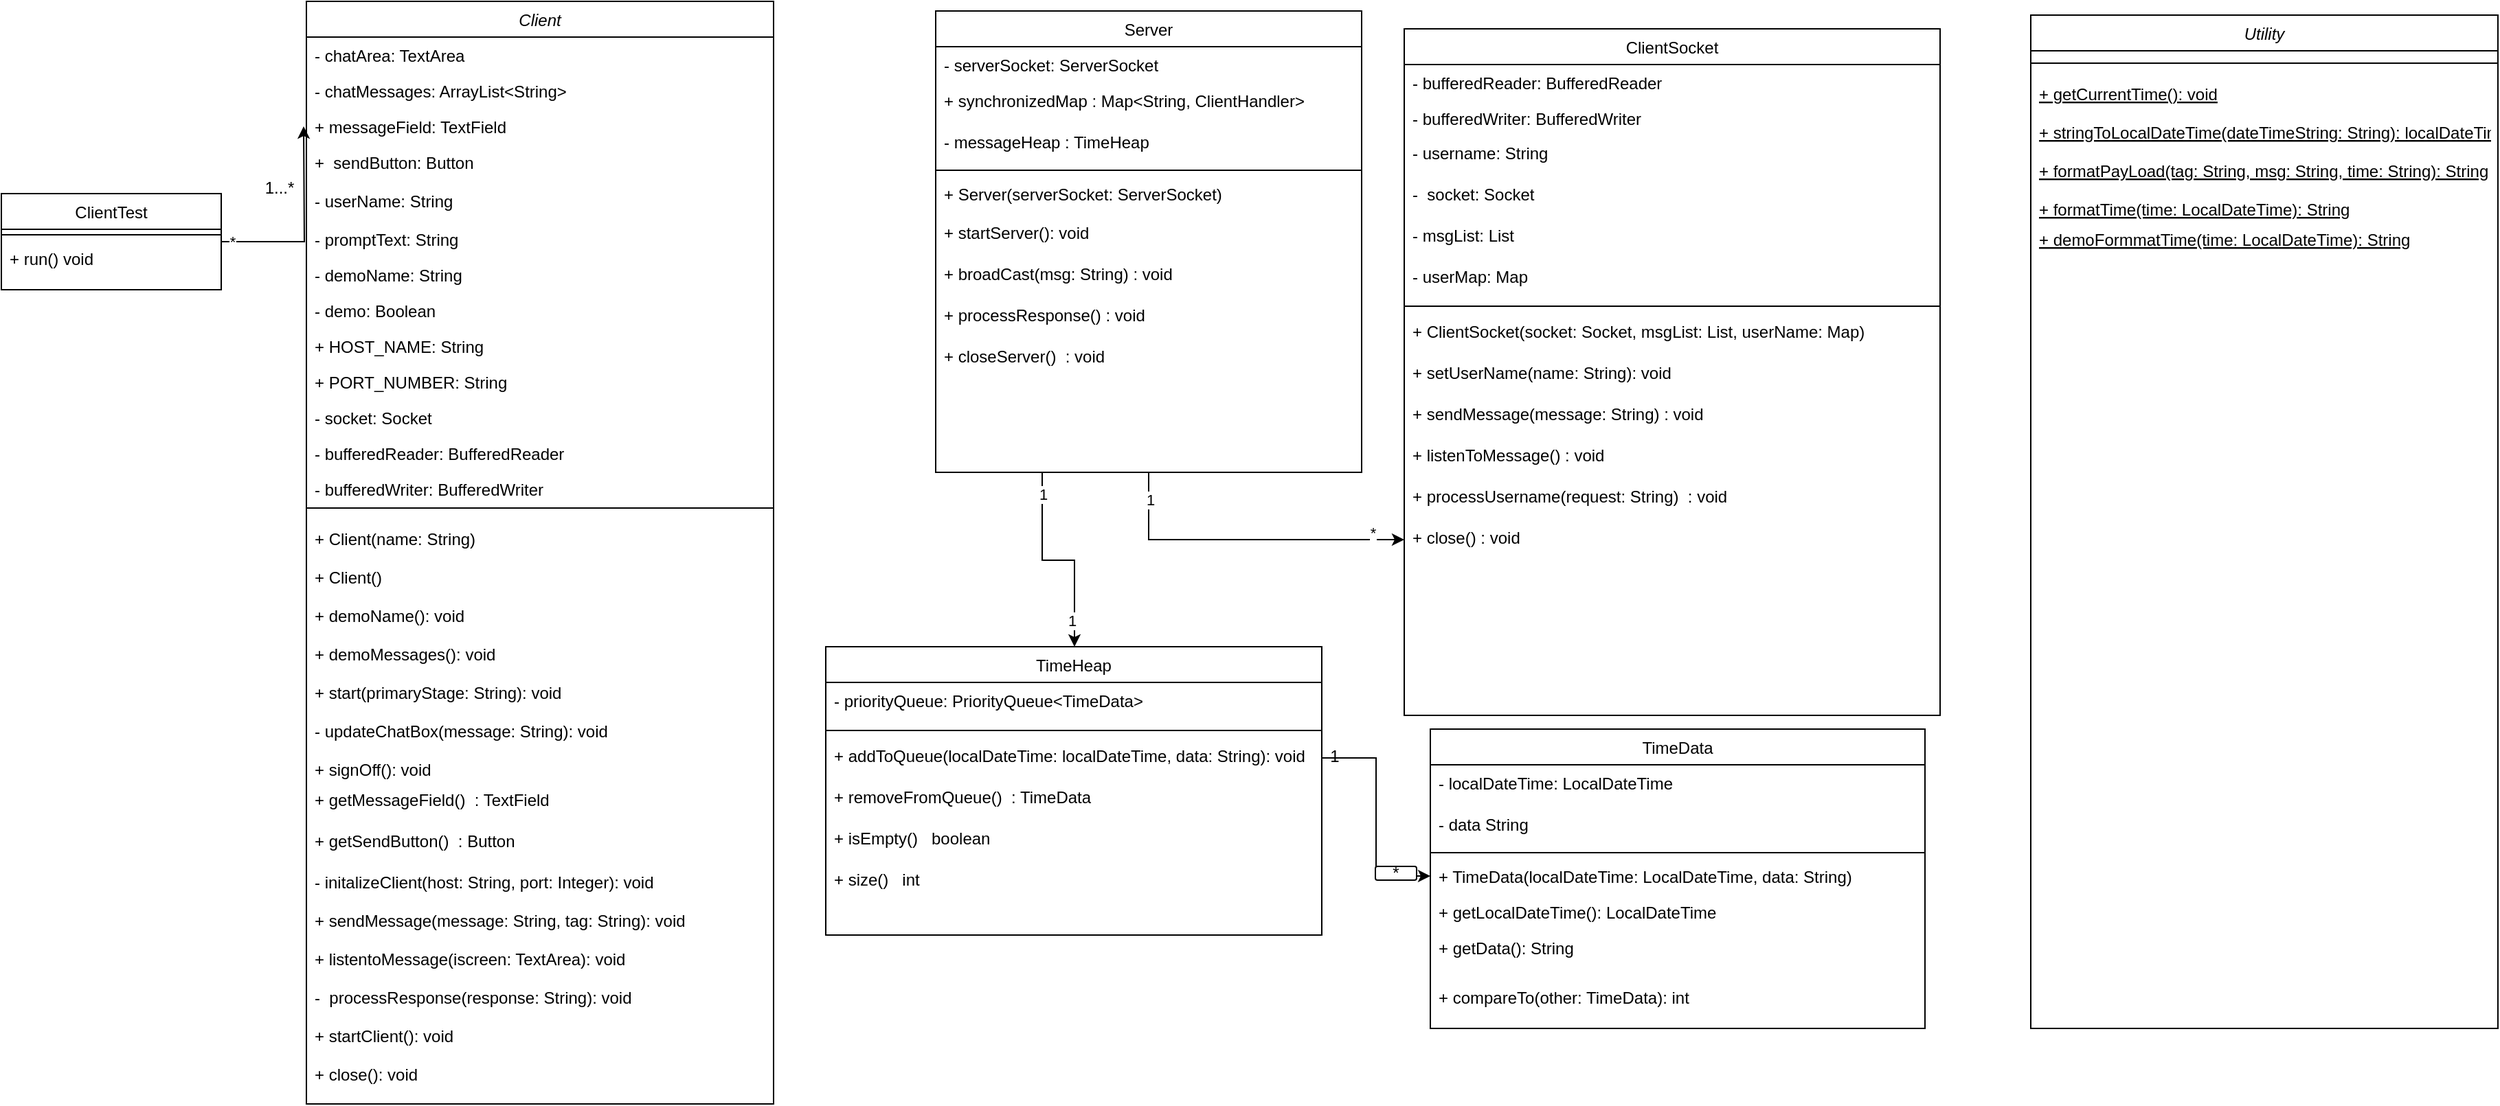 <mxfile version="21.1.8" type="github">
  <diagram id="C5RBs43oDa-KdzZeNtuy" name="Page-1">
    <mxGraphModel dx="2133" dy="838" grid="0" gridSize="10" guides="1" tooltips="1" connect="1" arrows="1" fold="1" page="0" pageScale="1" pageWidth="827" pageHeight="1169" background="none" math="0" shadow="0">
      <root>
        <mxCell id="WIyWlLk6GJQsqaUBKTNV-0" />
        <mxCell id="WIyWlLk6GJQsqaUBKTNV-1" parent="WIyWlLk6GJQsqaUBKTNV-0" />
        <mxCell id="zkfFHV4jXpPFQw0GAbJ--0" value="Client" style="swimlane;fontStyle=2;align=center;verticalAlign=top;childLayout=stackLayout;horizontal=1;startSize=26;horizontalStack=0;resizeParent=1;resizeLast=0;collapsible=1;marginBottom=0;rounded=0;shadow=0;strokeWidth=1;" parent="WIyWlLk6GJQsqaUBKTNV-1" vertex="1">
          <mxGeometry x="-88" y="40" width="340" height="803" as="geometry">
            <mxRectangle x="230" y="140" width="160" height="26" as="alternateBounds" />
          </mxGeometry>
        </mxCell>
        <mxCell id="zkfFHV4jXpPFQw0GAbJ--1" value="- chatArea: TextArea" style="text;align=left;verticalAlign=top;spacingLeft=4;spacingRight=4;overflow=hidden;rotatable=0;points=[[0,0.5],[1,0.5]];portConstraint=eastwest;" parent="zkfFHV4jXpPFQw0GAbJ--0" vertex="1">
          <mxGeometry y="26" width="340" height="26" as="geometry" />
        </mxCell>
        <mxCell id="zkfFHV4jXpPFQw0GAbJ--2" value="- chatMessages: ArrayList&lt;String&gt;" style="text;align=left;verticalAlign=top;spacingLeft=4;spacingRight=4;overflow=hidden;rotatable=0;points=[[0,0.5],[1,0.5]];portConstraint=eastwest;rounded=0;shadow=0;html=0;" parent="zkfFHV4jXpPFQw0GAbJ--0" vertex="1">
          <mxGeometry y="52" width="340" height="26" as="geometry" />
        </mxCell>
        <mxCell id="eDszfDAxmyaRL6Qd2Sii-7" value="+ messageField: TextField&#xa;" style="text;align=left;verticalAlign=top;spacingLeft=4;spacingRight=4;overflow=hidden;rotatable=0;points=[[0,0.5],[1,0.5]];portConstraint=eastwest;rounded=0;shadow=0;html=0;" parent="zkfFHV4jXpPFQw0GAbJ--0" vertex="1">
          <mxGeometry y="78" width="340" height="26" as="geometry" />
        </mxCell>
        <mxCell id="eDszfDAxmyaRL6Qd2Sii-8" value="+  sendButton: Button&#xa;" style="text;align=left;verticalAlign=top;spacingLeft=4;spacingRight=4;overflow=hidden;rotatable=0;points=[[0,0.5],[1,0.5]];portConstraint=eastwest;" parent="zkfFHV4jXpPFQw0GAbJ--0" vertex="1">
          <mxGeometry y="104" width="340" height="28" as="geometry" />
        </mxCell>
        <mxCell id="eDszfDAxmyaRL6Qd2Sii-10" value="- userName: String&#xa;" style="text;align=left;verticalAlign=top;spacingLeft=4;spacingRight=4;overflow=hidden;rotatable=0;points=[[0,0.5],[1,0.5]];portConstraint=eastwest;" parent="zkfFHV4jXpPFQw0GAbJ--0" vertex="1">
          <mxGeometry y="132" width="340" height="28" as="geometry" />
        </mxCell>
        <mxCell id="eDszfDAxmyaRL6Qd2Sii-9" value="- promptText: String&#xa;" style="text;align=left;verticalAlign=top;spacingLeft=4;spacingRight=4;overflow=hidden;rotatable=0;points=[[0,0.5],[1,0.5]];portConstraint=eastwest;" parent="zkfFHV4jXpPFQw0GAbJ--0" vertex="1">
          <mxGeometry y="160" width="340" height="26" as="geometry" />
        </mxCell>
        <mxCell id="eDszfDAxmyaRL6Qd2Sii-55" value="- demoName: String&#xa;" style="text;align=left;verticalAlign=top;spacingLeft=4;spacingRight=4;overflow=hidden;rotatable=0;points=[[0,0.5],[1,0.5]];portConstraint=eastwest;" parent="zkfFHV4jXpPFQw0GAbJ--0" vertex="1">
          <mxGeometry y="186" width="340" height="26" as="geometry" />
        </mxCell>
        <mxCell id="C37O3pV5Aemp_avMobtK-28" value="- demo: Boolean&#xa;" style="text;align=left;verticalAlign=top;spacingLeft=4;spacingRight=4;overflow=hidden;rotatable=0;points=[[0,0.5],[1,0.5]];portConstraint=eastwest;" vertex="1" parent="zkfFHV4jXpPFQw0GAbJ--0">
          <mxGeometry y="212" width="340" height="26" as="geometry" />
        </mxCell>
        <mxCell id="C37O3pV5Aemp_avMobtK-29" value="+ HOST_NAME: String&#xa;" style="text;align=left;verticalAlign=top;spacingLeft=4;spacingRight=4;overflow=hidden;rotatable=0;points=[[0,0.5],[1,0.5]];portConstraint=eastwest;" vertex="1" parent="zkfFHV4jXpPFQw0GAbJ--0">
          <mxGeometry y="238" width="340" height="26" as="geometry" />
        </mxCell>
        <mxCell id="eDszfDAxmyaRL6Qd2Sii-56" value="+ PORT_NUMBER: String&#xa;" style="text;align=left;verticalAlign=top;spacingLeft=4;spacingRight=4;overflow=hidden;rotatable=0;points=[[0,0.5],[1,0.5]];portConstraint=eastwest;" parent="zkfFHV4jXpPFQw0GAbJ--0" vertex="1">
          <mxGeometry y="264" width="340" height="26" as="geometry" />
        </mxCell>
        <mxCell id="eDszfDAxmyaRL6Qd2Sii-57" value="- socket: Socket&#xa;" style="text;align=left;verticalAlign=top;spacingLeft=4;spacingRight=4;overflow=hidden;rotatable=0;points=[[0,0.5],[1,0.5]];portConstraint=eastwest;" parent="zkfFHV4jXpPFQw0GAbJ--0" vertex="1">
          <mxGeometry y="290" width="340" height="26" as="geometry" />
        </mxCell>
        <mxCell id="eDszfDAxmyaRL6Qd2Sii-58" value="- bufferedReader: BufferedReader&#xa;" style="text;align=left;verticalAlign=top;spacingLeft=4;spacingRight=4;overflow=hidden;rotatable=0;points=[[0,0.5],[1,0.5]];portConstraint=eastwest;" parent="zkfFHV4jXpPFQw0GAbJ--0" vertex="1">
          <mxGeometry y="316" width="340" height="26" as="geometry" />
        </mxCell>
        <mxCell id="eDszfDAxmyaRL6Qd2Sii-59" value="- bufferedWriter: BufferedWriter&#xa;" style="text;align=left;verticalAlign=top;spacingLeft=4;spacingRight=4;overflow=hidden;rotatable=0;points=[[0,0.5],[1,0.5]];portConstraint=eastwest;" parent="zkfFHV4jXpPFQw0GAbJ--0" vertex="1">
          <mxGeometry y="342" width="340" height="18" as="geometry" />
        </mxCell>
        <mxCell id="zkfFHV4jXpPFQw0GAbJ--4" value="" style="line;html=1;strokeWidth=1;align=left;verticalAlign=middle;spacingTop=-1;spacingLeft=3;spacingRight=3;rotatable=0;labelPosition=right;points=[];portConstraint=eastwest;" parent="zkfFHV4jXpPFQw0GAbJ--0" vertex="1">
          <mxGeometry y="360" width="340" height="18" as="geometry" />
        </mxCell>
        <mxCell id="C37O3pV5Aemp_avMobtK-34" value="+ Client(name: String)" style="text;align=left;verticalAlign=top;spacingLeft=4;spacingRight=4;overflow=hidden;rotatable=0;points=[[0,0.5],[1,0.5]];portConstraint=eastwest;" vertex="1" parent="zkfFHV4jXpPFQw0GAbJ--0">
          <mxGeometry y="378" width="340" height="28" as="geometry" />
        </mxCell>
        <mxCell id="C37O3pV5Aemp_avMobtK-33" value="+ Client()" style="text;align=left;verticalAlign=top;spacingLeft=4;spacingRight=4;overflow=hidden;rotatable=0;points=[[0,0.5],[1,0.5]];portConstraint=eastwest;" vertex="1" parent="zkfFHV4jXpPFQw0GAbJ--0">
          <mxGeometry y="406" width="340" height="28" as="geometry" />
        </mxCell>
        <mxCell id="C37O3pV5Aemp_avMobtK-30" value="+ demoName(): void" style="text;align=left;verticalAlign=top;spacingLeft=4;spacingRight=4;overflow=hidden;rotatable=0;points=[[0,0.5],[1,0.5]];portConstraint=eastwest;" vertex="1" parent="zkfFHV4jXpPFQw0GAbJ--0">
          <mxGeometry y="434" width="340" height="28" as="geometry" />
        </mxCell>
        <mxCell id="C37O3pV5Aemp_avMobtK-32" value="+ demoMessages(): void" style="text;align=left;verticalAlign=top;spacingLeft=4;spacingRight=4;overflow=hidden;rotatable=0;points=[[0,0.5],[1,0.5]];portConstraint=eastwest;" vertex="1" parent="zkfFHV4jXpPFQw0GAbJ--0">
          <mxGeometry y="462" width="340" height="28" as="geometry" />
        </mxCell>
        <mxCell id="eDszfDAxmyaRL6Qd2Sii-11" value="+ start(primaryStage: String): void&#xa;" style="text;align=left;verticalAlign=top;spacingLeft=4;spacingRight=4;overflow=hidden;rotatable=0;points=[[0,0.5],[1,0.5]];portConstraint=eastwest;" parent="zkfFHV4jXpPFQw0GAbJ--0" vertex="1">
          <mxGeometry y="490" width="340" height="28" as="geometry" />
        </mxCell>
        <mxCell id="eDszfDAxmyaRL6Qd2Sii-12" value="- updateChatBox(message: String): void&#xa;" style="text;align=left;verticalAlign=top;spacingLeft=4;spacingRight=4;overflow=hidden;rotatable=0;points=[[0,0.5],[1,0.5]];portConstraint=eastwest;" parent="zkfFHV4jXpPFQw0GAbJ--0" vertex="1">
          <mxGeometry y="518" width="340" height="28" as="geometry" />
        </mxCell>
        <mxCell id="eDszfDAxmyaRL6Qd2Sii-14" value="+ signOff(): void&#xa;" style="text;align=left;verticalAlign=top;spacingLeft=4;spacingRight=4;overflow=hidden;rotatable=0;points=[[0,0.5],[1,0.5]];portConstraint=eastwest;" parent="zkfFHV4jXpPFQw0GAbJ--0" vertex="1">
          <mxGeometry y="546" width="340" height="22" as="geometry" />
        </mxCell>
        <mxCell id="C37O3pV5Aemp_avMobtK-35" value="+ getMessageField()  : TextField" style="text;align=left;verticalAlign=top;spacingLeft=4;spacingRight=4;overflow=hidden;rotatable=0;points=[[0,0.5],[1,0.5]];portConstraint=eastwest;" vertex="1" parent="zkfFHV4jXpPFQw0GAbJ--0">
          <mxGeometry y="568" width="340" height="30" as="geometry" />
        </mxCell>
        <mxCell id="eDszfDAxmyaRL6Qd2Sii-124" value="+ getSendButton()  : Button" style="text;align=left;verticalAlign=top;spacingLeft=4;spacingRight=4;overflow=hidden;rotatable=0;points=[[0,0.5],[1,0.5]];portConstraint=eastwest;" parent="zkfFHV4jXpPFQw0GAbJ--0" vertex="1">
          <mxGeometry y="598" width="340" height="30" as="geometry" />
        </mxCell>
        <mxCell id="eDszfDAxmyaRL6Qd2Sii-13" value="- initalizeClient(host: String, port: Integer): void&#xa;" style="text;align=left;verticalAlign=top;spacingLeft=4;spacingRight=4;overflow=hidden;rotatable=0;points=[[0,0.5],[1,0.5]];portConstraint=eastwest;" parent="zkfFHV4jXpPFQw0GAbJ--0" vertex="1">
          <mxGeometry y="628" width="340" height="28" as="geometry" />
        </mxCell>
        <mxCell id="eDszfDAxmyaRL6Qd2Sii-17" value="+ sendMessage(message: String, tag: String): void&#xa;" style="text;align=left;verticalAlign=top;spacingLeft=4;spacingRight=4;overflow=hidden;rotatable=0;points=[[0,0.5],[1,0.5]];portConstraint=eastwest;" parent="zkfFHV4jXpPFQw0GAbJ--0" vertex="1">
          <mxGeometry y="656" width="340" height="28" as="geometry" />
        </mxCell>
        <mxCell id="eDszfDAxmyaRL6Qd2Sii-18" value="+ listentoMessage(iscreen: TextArea): void&#xa;" style="text;align=left;verticalAlign=top;spacingLeft=4;spacingRight=4;overflow=hidden;rotatable=0;points=[[0,0.5],[1,0.5]];portConstraint=eastwest;" parent="zkfFHV4jXpPFQw0GAbJ--0" vertex="1">
          <mxGeometry y="684" width="340" height="28" as="geometry" />
        </mxCell>
        <mxCell id="eDszfDAxmyaRL6Qd2Sii-19" value="-  processResponse(response: String): void&#xa;" style="text;align=left;verticalAlign=top;spacingLeft=4;spacingRight=4;overflow=hidden;rotatable=0;points=[[0,0.5],[1,0.5]];portConstraint=eastwest;" parent="zkfFHV4jXpPFQw0GAbJ--0" vertex="1">
          <mxGeometry y="712" width="340" height="28" as="geometry" />
        </mxCell>
        <mxCell id="eDszfDAxmyaRL6Qd2Sii-20" value="+ startClient(): void&#xa;" style="text;align=left;verticalAlign=top;spacingLeft=4;spacingRight=4;overflow=hidden;rotatable=0;points=[[0,0.5],[1,0.5]];portConstraint=eastwest;" parent="zkfFHV4jXpPFQw0GAbJ--0" vertex="1">
          <mxGeometry y="740" width="340" height="28" as="geometry" />
        </mxCell>
        <mxCell id="eDszfDAxmyaRL6Qd2Sii-21" value="+ close(): void&#xa;" style="text;align=left;verticalAlign=top;spacingLeft=4;spacingRight=4;overflow=hidden;rotatable=0;points=[[0,0.5],[1,0.5]];portConstraint=eastwest;" parent="zkfFHV4jXpPFQw0GAbJ--0" vertex="1">
          <mxGeometry y="768" width="340" height="28" as="geometry" />
        </mxCell>
        <mxCell id="eDszfDAxmyaRL6Qd2Sii-70" style="edgeStyle=orthogonalEdgeStyle;rounded=0;orthogonalLoop=1;jettySize=auto;html=1;entryX=0;entryY=0.5;entryDx=0;entryDy=0;" parent="WIyWlLk6GJQsqaUBKTNV-1" source="zkfFHV4jXpPFQw0GAbJ--13" target="eDszfDAxmyaRL6Qd2Sii-54" edge="1">
          <mxGeometry relative="1" as="geometry" />
        </mxCell>
        <mxCell id="eDszfDAxmyaRL6Qd2Sii-71" value="1" style="edgeLabel;html=1;align=center;verticalAlign=middle;resizable=0;points=[];" parent="eDszfDAxmyaRL6Qd2Sii-70" vertex="1" connectable="0">
          <mxGeometry x="-0.83" y="1" relative="1" as="geometry">
            <mxPoint as="offset" />
          </mxGeometry>
        </mxCell>
        <mxCell id="eDszfDAxmyaRL6Qd2Sii-72" value="*" style="edgeLabel;html=1;align=center;verticalAlign=middle;resizable=0;points=[];" parent="eDszfDAxmyaRL6Qd2Sii-70" vertex="1" connectable="0">
          <mxGeometry x="0.803" y="4" relative="1" as="geometry">
            <mxPoint y="-1" as="offset" />
          </mxGeometry>
        </mxCell>
        <mxCell id="eDszfDAxmyaRL6Qd2Sii-95" style="edgeStyle=orthogonalEdgeStyle;rounded=0;orthogonalLoop=1;jettySize=auto;html=1;exitX=0.25;exitY=1;exitDx=0;exitDy=0;" parent="WIyWlLk6GJQsqaUBKTNV-1" source="zkfFHV4jXpPFQw0GAbJ--13" target="eDszfDAxmyaRL6Qd2Sii-73" edge="1">
          <mxGeometry relative="1" as="geometry">
            <Array as="points">
              <mxPoint x="448" y="447" />
              <mxPoint x="471" y="447" />
            </Array>
          </mxGeometry>
        </mxCell>
        <mxCell id="eDszfDAxmyaRL6Qd2Sii-96" value="1" style="edgeLabel;html=1;align=center;verticalAlign=middle;resizable=0;points=[];" parent="eDszfDAxmyaRL6Qd2Sii-95" vertex="1" connectable="0">
          <mxGeometry x="-0.787" y="3" relative="1" as="geometry">
            <mxPoint x="-3" as="offset" />
          </mxGeometry>
        </mxCell>
        <mxCell id="eDszfDAxmyaRL6Qd2Sii-97" value="1" style="edgeLabel;html=1;align=center;verticalAlign=middle;resizable=0;points=[];" parent="eDszfDAxmyaRL6Qd2Sii-95" vertex="1" connectable="0">
          <mxGeometry x="0.734" y="-2" relative="1" as="geometry">
            <mxPoint y="1" as="offset" />
          </mxGeometry>
        </mxCell>
        <mxCell id="zkfFHV4jXpPFQw0GAbJ--13" value="Server" style="swimlane;fontStyle=0;align=center;verticalAlign=top;childLayout=stackLayout;horizontal=1;startSize=26;horizontalStack=0;resizeParent=1;resizeLast=0;collapsible=1;marginBottom=0;rounded=0;shadow=0;strokeWidth=1;" parent="WIyWlLk6GJQsqaUBKTNV-1" vertex="1">
          <mxGeometry x="370" y="47" width="310" height="336" as="geometry">
            <mxRectangle x="340" y="380" width="170" height="26" as="alternateBounds" />
          </mxGeometry>
        </mxCell>
        <mxCell id="eDszfDAxmyaRL6Qd2Sii-28" value="- serverSocket: ServerSocket" style="text;align=left;verticalAlign=top;spacingLeft=4;spacingRight=4;overflow=hidden;rotatable=0;points=[[0,0.5],[1,0.5]];portConstraint=eastwest;" parent="zkfFHV4jXpPFQw0GAbJ--13" vertex="1">
          <mxGeometry y="26" width="310" height="26" as="geometry" />
        </mxCell>
        <mxCell id="zkfFHV4jXpPFQw0GAbJ--14" value="+ synchronizedMap : Map&lt;String, ClientHandler&gt;" style="text;align=left;verticalAlign=top;spacingLeft=4;spacingRight=4;overflow=hidden;rotatable=0;points=[[0,0.5],[1,0.5]];portConstraint=eastwest;" parent="zkfFHV4jXpPFQw0GAbJ--13" vertex="1">
          <mxGeometry y="52" width="310" height="30" as="geometry" />
        </mxCell>
        <mxCell id="C37O3pV5Aemp_avMobtK-36" value="- messageHeap : TimeHeap" style="text;align=left;verticalAlign=top;spacingLeft=4;spacingRight=4;overflow=hidden;rotatable=0;points=[[0,0.5],[1,0.5]];portConstraint=eastwest;" vertex="1" parent="zkfFHV4jXpPFQw0GAbJ--13">
          <mxGeometry y="82" width="310" height="30" as="geometry" />
        </mxCell>
        <mxCell id="zkfFHV4jXpPFQw0GAbJ--15" value="" style="line;html=1;strokeWidth=1;align=left;verticalAlign=middle;spacingTop=-1;spacingLeft=3;spacingRight=3;rotatable=0;labelPosition=right;points=[];portConstraint=eastwest;" parent="zkfFHV4jXpPFQw0GAbJ--13" vertex="1">
          <mxGeometry y="112" width="310" height="8" as="geometry" />
        </mxCell>
        <mxCell id="eDszfDAxmyaRL6Qd2Sii-65" value="+ Server(serverSocket: ServerSocket)&#xa;" style="text;align=left;verticalAlign=top;spacingLeft=4;spacingRight=4;overflow=hidden;rotatable=0;points=[[0,0.5],[1,0.5]];portConstraint=eastwest;" parent="zkfFHV4jXpPFQw0GAbJ--13" vertex="1">
          <mxGeometry y="120" width="310" height="28" as="geometry" />
        </mxCell>
        <mxCell id="eDszfDAxmyaRL6Qd2Sii-30" value="+ startServer(): void" style="text;align=left;verticalAlign=top;spacingLeft=4;spacingRight=4;overflow=hidden;rotatable=0;points=[[0,0.5],[1,0.5]];portConstraint=eastwest;" parent="zkfFHV4jXpPFQw0GAbJ--13" vertex="1">
          <mxGeometry y="148" width="310" height="30" as="geometry" />
        </mxCell>
        <mxCell id="eDszfDAxmyaRL6Qd2Sii-31" value="+ broadCast(msg: String) : void" style="text;align=left;verticalAlign=top;spacingLeft=4;spacingRight=4;overflow=hidden;rotatable=0;points=[[0,0.5],[1,0.5]];portConstraint=eastwest;" parent="zkfFHV4jXpPFQw0GAbJ--13" vertex="1">
          <mxGeometry y="178" width="310" height="30" as="geometry" />
        </mxCell>
        <mxCell id="eDszfDAxmyaRL6Qd2Sii-32" value="+ processResponse() : void" style="text;align=left;verticalAlign=top;spacingLeft=4;spacingRight=4;overflow=hidden;rotatable=0;points=[[0,0.5],[1,0.5]];portConstraint=eastwest;" parent="zkfFHV4jXpPFQw0GAbJ--13" vertex="1">
          <mxGeometry y="208" width="310" height="30" as="geometry" />
        </mxCell>
        <mxCell id="eDszfDAxmyaRL6Qd2Sii-42" value="+ closeServer()  : void" style="text;align=left;verticalAlign=top;spacingLeft=4;spacingRight=4;overflow=hidden;rotatable=0;points=[[0,0.5],[1,0.5]];portConstraint=eastwest;" parent="zkfFHV4jXpPFQw0GAbJ--13" vertex="1">
          <mxGeometry y="238" width="310" height="30" as="geometry" />
        </mxCell>
        <mxCell id="eDszfDAxmyaRL6Qd2Sii-3" value="" style="edgeStyle=orthogonalEdgeStyle;rounded=0;orthogonalLoop=1;jettySize=auto;html=1;" parent="WIyWlLk6GJQsqaUBKTNV-1" source="eDszfDAxmyaRL6Qd2Sii-0" edge="1">
          <mxGeometry relative="1" as="geometry">
            <mxPoint x="-90" y="131" as="targetPoint" />
          </mxGeometry>
        </mxCell>
        <mxCell id="eDszfDAxmyaRL6Qd2Sii-27" value="*" style="edgeLabel;html=1;align=center;verticalAlign=middle;resizable=0;points=[];" parent="eDszfDAxmyaRL6Qd2Sii-3" vertex="1" connectable="0">
          <mxGeometry x="-0.812" y="3" relative="1" as="geometry">
            <mxPoint x="-6" y="3" as="offset" />
          </mxGeometry>
        </mxCell>
        <mxCell id="eDszfDAxmyaRL6Qd2Sii-0" value="ClientTest" style="swimlane;fontStyle=0;align=center;verticalAlign=top;childLayout=stackLayout;horizontal=1;startSize=26;horizontalStack=0;resizeParent=1;resizeLast=0;collapsible=1;marginBottom=0;rounded=0;shadow=0;strokeWidth=1;" parent="WIyWlLk6GJQsqaUBKTNV-1" vertex="1">
          <mxGeometry x="-310" y="180" width="160" height="70" as="geometry">
            <mxRectangle x="340" y="380" width="170" height="26" as="alternateBounds" />
          </mxGeometry>
        </mxCell>
        <mxCell id="eDszfDAxmyaRL6Qd2Sii-2" value="" style="line;html=1;strokeWidth=1;align=left;verticalAlign=middle;spacingTop=-1;spacingLeft=3;spacingRight=3;rotatable=0;labelPosition=right;points=[];portConstraint=eastwest;" parent="eDszfDAxmyaRL6Qd2Sii-0" vertex="1">
          <mxGeometry y="26" width="160" height="8" as="geometry" />
        </mxCell>
        <mxCell id="eDszfDAxmyaRL6Qd2Sii-1" value="+ run() void" style="text;align=left;verticalAlign=top;spacingLeft=4;spacingRight=4;overflow=hidden;rotatable=0;points=[[0,0.5],[1,0.5]];portConstraint=eastwest;" parent="eDszfDAxmyaRL6Qd2Sii-0" vertex="1">
          <mxGeometry y="34" width="160" height="26" as="geometry" />
        </mxCell>
        <mxCell id="eDszfDAxmyaRL6Qd2Sii-24" value="1...*" style="text;html=1;align=center;verticalAlign=middle;resizable=0;points=[];autosize=1;strokeColor=none;fillColor=none;" parent="WIyWlLk6GJQsqaUBKTNV-1" vertex="1">
          <mxGeometry x="-128" y="161" width="40" height="30" as="geometry" />
        </mxCell>
        <mxCell id="eDszfDAxmyaRL6Qd2Sii-44" value="ClientSocket" style="swimlane;fontStyle=0;align=center;verticalAlign=top;childLayout=stackLayout;horizontal=1;startSize=26;horizontalStack=0;resizeParent=1;resizeLast=0;collapsible=1;marginBottom=0;rounded=0;shadow=0;strokeWidth=1;" parent="WIyWlLk6GJQsqaUBKTNV-1" vertex="1">
          <mxGeometry x="711" y="60" width="390" height="500" as="geometry">
            <mxRectangle x="340" y="380" width="170" height="26" as="alternateBounds" />
          </mxGeometry>
        </mxCell>
        <mxCell id="eDszfDAxmyaRL6Qd2Sii-45" value="- bufferedReader: BufferedReader" style="text;align=left;verticalAlign=top;spacingLeft=4;spacingRight=4;overflow=hidden;rotatable=0;points=[[0,0.5],[1,0.5]];portConstraint=eastwest;" parent="eDszfDAxmyaRL6Qd2Sii-44" vertex="1">
          <mxGeometry y="26" width="390" height="26" as="geometry" />
        </mxCell>
        <mxCell id="eDszfDAxmyaRL6Qd2Sii-46" value="- bufferedWriter: BufferedWriter" style="text;align=left;verticalAlign=top;spacingLeft=4;spacingRight=4;overflow=hidden;rotatable=0;points=[[0,0.5],[1,0.5]];portConstraint=eastwest;" parent="eDszfDAxmyaRL6Qd2Sii-44" vertex="1">
          <mxGeometry y="52" width="390" height="25" as="geometry" />
        </mxCell>
        <mxCell id="eDszfDAxmyaRL6Qd2Sii-47" value="- username: String&#xa;" style="text;align=left;verticalAlign=top;spacingLeft=4;spacingRight=4;overflow=hidden;rotatable=0;points=[[0,0.5],[1,0.5]];portConstraint=eastwest;" parent="eDszfDAxmyaRL6Qd2Sii-44" vertex="1">
          <mxGeometry y="77" width="390" height="30" as="geometry" />
        </mxCell>
        <mxCell id="eDszfDAxmyaRL6Qd2Sii-60" value="-  socket: Socket" style="text;align=left;verticalAlign=top;spacingLeft=4;spacingRight=4;overflow=hidden;rotatable=0;points=[[0,0.5],[1,0.5]];portConstraint=eastwest;" parent="eDszfDAxmyaRL6Qd2Sii-44" vertex="1">
          <mxGeometry y="107" width="390" height="30" as="geometry" />
        </mxCell>
        <mxCell id="eDszfDAxmyaRL6Qd2Sii-61" value="- msgList: List&#xa;" style="text;align=left;verticalAlign=top;spacingLeft=4;spacingRight=4;overflow=hidden;rotatable=0;points=[[0,0.5],[1,0.5]];portConstraint=eastwest;" parent="eDszfDAxmyaRL6Qd2Sii-44" vertex="1">
          <mxGeometry y="137" width="390" height="30" as="geometry" />
        </mxCell>
        <mxCell id="eDszfDAxmyaRL6Qd2Sii-63" value="- userMap: Map&#xa;" style="text;align=left;verticalAlign=top;spacingLeft=4;spacingRight=4;overflow=hidden;rotatable=0;points=[[0,0.5],[1,0.5]];portConstraint=eastwest;" parent="eDszfDAxmyaRL6Qd2Sii-44" vertex="1">
          <mxGeometry y="167" width="390" height="30" as="geometry" />
        </mxCell>
        <mxCell id="eDszfDAxmyaRL6Qd2Sii-48" value="" style="line;html=1;strokeWidth=1;align=left;verticalAlign=middle;spacingTop=-1;spacingLeft=3;spacingRight=3;rotatable=0;labelPosition=right;points=[];portConstraint=eastwest;" parent="eDszfDAxmyaRL6Qd2Sii-44" vertex="1">
          <mxGeometry y="197" width="390" height="10" as="geometry" />
        </mxCell>
        <mxCell id="eDszfDAxmyaRL6Qd2Sii-66" value="+ ClientSocket(socket: Socket, msgList: List, userName: Map)" style="text;align=left;verticalAlign=top;spacingLeft=4;spacingRight=4;overflow=hidden;rotatable=0;points=[[0,0.5],[1,0.5]];portConstraint=eastwest;" parent="eDszfDAxmyaRL6Qd2Sii-44" vertex="1">
          <mxGeometry y="207" width="390" height="30" as="geometry" />
        </mxCell>
        <mxCell id="eDszfDAxmyaRL6Qd2Sii-49" value="+ setUserName(name: String): void" style="text;align=left;verticalAlign=top;spacingLeft=4;spacingRight=4;overflow=hidden;rotatable=0;points=[[0,0.5],[1,0.5]];portConstraint=eastwest;" parent="eDszfDAxmyaRL6Qd2Sii-44" vertex="1">
          <mxGeometry y="237" width="390" height="30" as="geometry" />
        </mxCell>
        <mxCell id="eDszfDAxmyaRL6Qd2Sii-50" value="+ sendMessage(message: String) : void" style="text;align=left;verticalAlign=top;spacingLeft=4;spacingRight=4;overflow=hidden;rotatable=0;points=[[0,0.5],[1,0.5]];portConstraint=eastwest;" parent="eDszfDAxmyaRL6Qd2Sii-44" vertex="1">
          <mxGeometry y="267" width="390" height="30" as="geometry" />
        </mxCell>
        <mxCell id="eDszfDAxmyaRL6Qd2Sii-51" value="+ listenToMessage() : void" style="text;align=left;verticalAlign=top;spacingLeft=4;spacingRight=4;overflow=hidden;rotatable=0;points=[[0,0.5],[1,0.5]];portConstraint=eastwest;" parent="eDszfDAxmyaRL6Qd2Sii-44" vertex="1">
          <mxGeometry y="297" width="390" height="30" as="geometry" />
        </mxCell>
        <mxCell id="eDszfDAxmyaRL6Qd2Sii-52" value="+ processUsername(request: String)  : void" style="text;align=left;verticalAlign=top;spacingLeft=4;spacingRight=4;overflow=hidden;rotatable=0;points=[[0,0.5],[1,0.5]];portConstraint=eastwest;" parent="eDszfDAxmyaRL6Qd2Sii-44" vertex="1">
          <mxGeometry y="327" width="390" height="30" as="geometry" />
        </mxCell>
        <mxCell id="eDszfDAxmyaRL6Qd2Sii-54" value="+ close() : void" style="text;align=left;verticalAlign=top;spacingLeft=4;spacingRight=4;overflow=hidden;rotatable=0;points=[[0,0.5],[1,0.5]];portConstraint=eastwest;" parent="eDszfDAxmyaRL6Qd2Sii-44" vertex="1">
          <mxGeometry y="357" width="390" height="30" as="geometry" />
        </mxCell>
        <mxCell id="eDszfDAxmyaRL6Qd2Sii-73" value="TimeHeap" style="swimlane;fontStyle=0;align=center;verticalAlign=top;childLayout=stackLayout;horizontal=1;startSize=26;horizontalStack=0;resizeParent=1;resizeLast=0;collapsible=1;marginBottom=0;rounded=0;shadow=0;strokeWidth=1;" parent="WIyWlLk6GJQsqaUBKTNV-1" vertex="1">
          <mxGeometry x="290" y="510" width="361" height="210" as="geometry">
            <mxRectangle x="340" y="380" width="170" height="26" as="alternateBounds" />
          </mxGeometry>
        </mxCell>
        <mxCell id="eDszfDAxmyaRL6Qd2Sii-79" value="- priorityQueue: PriorityQueue&lt;TimeData&gt;" style="text;align=left;verticalAlign=top;spacingLeft=4;spacingRight=4;overflow=hidden;rotatable=0;points=[[0,0.5],[1,0.5]];portConstraint=eastwest;" parent="eDszfDAxmyaRL6Qd2Sii-73" vertex="1">
          <mxGeometry y="26" width="361" height="30" as="geometry" />
        </mxCell>
        <mxCell id="eDszfDAxmyaRL6Qd2Sii-81" value="" style="line;html=1;strokeWidth=1;align=left;verticalAlign=middle;spacingTop=-1;spacingLeft=3;spacingRight=3;rotatable=0;labelPosition=right;points=[];portConstraint=eastwest;" parent="eDszfDAxmyaRL6Qd2Sii-73" vertex="1">
          <mxGeometry y="56" width="361" height="10" as="geometry" />
        </mxCell>
        <mxCell id="eDszfDAxmyaRL6Qd2Sii-90" value="+ addToQueue(localDateTime: localDateTime, data: String): void" style="text;align=left;verticalAlign=top;spacingLeft=4;spacingRight=4;overflow=hidden;rotatable=0;points=[[0,0.5],[1,0.5]];portConstraint=eastwest;" parent="eDszfDAxmyaRL6Qd2Sii-73" vertex="1">
          <mxGeometry y="66" width="361" height="30" as="geometry" />
        </mxCell>
        <mxCell id="eDszfDAxmyaRL6Qd2Sii-87" value="+ removeFromQueue()  : TimeData" style="text;align=left;verticalAlign=top;spacingLeft=4;spacingRight=4;overflow=hidden;rotatable=0;points=[[0,0.5],[1,0.5]];portConstraint=eastwest;" parent="eDszfDAxmyaRL6Qd2Sii-73" vertex="1">
          <mxGeometry y="96" width="361" height="30" as="geometry" />
        </mxCell>
        <mxCell id="eDszfDAxmyaRL6Qd2Sii-93" value="+ isEmpty()   boolean" style="text;align=left;verticalAlign=top;spacingLeft=4;spacingRight=4;overflow=hidden;rotatable=0;points=[[0,0.5],[1,0.5]];portConstraint=eastwest;" parent="eDszfDAxmyaRL6Qd2Sii-73" vertex="1">
          <mxGeometry y="126" width="361" height="30" as="geometry" />
        </mxCell>
        <mxCell id="eDszfDAxmyaRL6Qd2Sii-94" value="+ size()   int" style="text;align=left;verticalAlign=top;spacingLeft=4;spacingRight=4;overflow=hidden;rotatable=0;points=[[0,0.5],[1,0.5]];portConstraint=eastwest;" parent="eDszfDAxmyaRL6Qd2Sii-73" vertex="1">
          <mxGeometry y="156" width="361" height="30" as="geometry" />
        </mxCell>
        <mxCell id="eDszfDAxmyaRL6Qd2Sii-105" value="TimeData" style="swimlane;fontStyle=0;align=center;verticalAlign=top;childLayout=stackLayout;horizontal=1;startSize=26;horizontalStack=0;resizeParent=1;resizeLast=0;collapsible=1;marginBottom=0;rounded=0;shadow=0;strokeWidth=1;" parent="WIyWlLk6GJQsqaUBKTNV-1" vertex="1">
          <mxGeometry x="730" y="570" width="360" height="218" as="geometry">
            <mxRectangle x="340" y="380" width="170" height="26" as="alternateBounds" />
          </mxGeometry>
        </mxCell>
        <mxCell id="eDszfDAxmyaRL6Qd2Sii-109" value="- localDateTime: LocalDateTime&#xa;" style="text;align=left;verticalAlign=top;spacingLeft=4;spacingRight=4;overflow=hidden;rotatable=0;points=[[0,0.5],[1,0.5]];portConstraint=eastwest;" parent="eDszfDAxmyaRL6Qd2Sii-105" vertex="1">
          <mxGeometry y="26" width="360" height="30" as="geometry" />
        </mxCell>
        <mxCell id="eDszfDAxmyaRL6Qd2Sii-110" value="- data String&#xa;" style="text;align=left;verticalAlign=top;spacingLeft=4;spacingRight=4;overflow=hidden;rotatable=0;points=[[0,0.5],[1,0.5]];portConstraint=eastwest;" parent="eDszfDAxmyaRL6Qd2Sii-105" vertex="1">
          <mxGeometry y="56" width="360" height="30" as="geometry" />
        </mxCell>
        <mxCell id="eDszfDAxmyaRL6Qd2Sii-106" value="" style="line;html=1;strokeWidth=1;align=left;verticalAlign=middle;spacingTop=-1;spacingLeft=3;spacingRight=3;rotatable=0;labelPosition=right;points=[];portConstraint=eastwest;" parent="eDszfDAxmyaRL6Qd2Sii-105" vertex="1">
          <mxGeometry y="86" width="360" height="8" as="geometry" />
        </mxCell>
        <mxCell id="eDszfDAxmyaRL6Qd2Sii-107" value="+ TimeData(localDateTime: LocalDateTime, data: String)" style="text;align=left;verticalAlign=top;spacingLeft=4;spacingRight=4;overflow=hidden;rotatable=0;points=[[0,0.5],[1,0.5]];portConstraint=eastwest;" parent="eDszfDAxmyaRL6Qd2Sii-105" vertex="1">
          <mxGeometry y="94" width="360" height="26" as="geometry" />
        </mxCell>
        <mxCell id="eDszfDAxmyaRL6Qd2Sii-116" value="+ getLocalDateTime(): LocalDateTime&#xa;" style="text;align=left;verticalAlign=top;spacingLeft=4;spacingRight=4;overflow=hidden;rotatable=0;points=[[0,0.5],[1,0.5]];portConstraint=eastwest;" parent="eDszfDAxmyaRL6Qd2Sii-105" vertex="1">
          <mxGeometry y="120" width="360" height="26" as="geometry" />
        </mxCell>
        <mxCell id="eDszfDAxmyaRL6Qd2Sii-117" value="+ getData(): String&#xa;" style="text;align=left;verticalAlign=top;spacingLeft=4;spacingRight=4;overflow=hidden;rotatable=0;points=[[0,0.5],[1,0.5]];portConstraint=eastwest;" parent="eDszfDAxmyaRL6Qd2Sii-105" vertex="1">
          <mxGeometry y="146" width="360" height="36" as="geometry" />
        </mxCell>
        <mxCell id="eDszfDAxmyaRL6Qd2Sii-118" value="+ compareTo(other: TimeData): int&#xa;" style="text;align=left;verticalAlign=top;spacingLeft=4;spacingRight=4;overflow=hidden;rotatable=0;points=[[0,0.5],[1,0.5]];portConstraint=eastwest;" parent="eDszfDAxmyaRL6Qd2Sii-105" vertex="1">
          <mxGeometry y="182" width="360" height="36" as="geometry" />
        </mxCell>
        <mxCell id="eDszfDAxmyaRL6Qd2Sii-119" style="edgeStyle=orthogonalEdgeStyle;rounded=0;orthogonalLoop=1;jettySize=auto;html=1;exitX=1;exitY=0.5;exitDx=0;exitDy=0;entryX=0;entryY=0.5;entryDx=0;entryDy=0;" parent="WIyWlLk6GJQsqaUBKTNV-1" source="eDszfDAxmyaRL6Qd2Sii-90" target="eDszfDAxmyaRL6Qd2Sii-107" edge="1">
          <mxGeometry relative="1" as="geometry" />
        </mxCell>
        <mxCell id="eDszfDAxmyaRL6Qd2Sii-120" value="1" style="text;html=1;align=center;verticalAlign=middle;resizable=0;points=[];autosize=1;strokeColor=none;fillColor=none;" parent="WIyWlLk6GJQsqaUBKTNV-1" vertex="1">
          <mxGeometry x="645" y="575" width="30" height="30" as="geometry" />
        </mxCell>
        <mxCell id="eDszfDAxmyaRL6Qd2Sii-122" value="*" style="rounded=1;whiteSpace=wrap;html=1;" parent="WIyWlLk6GJQsqaUBKTNV-1" vertex="1">
          <mxGeometry x="690" y="670" width="30" height="10" as="geometry" />
        </mxCell>
        <mxCell id="C37O3pV5Aemp_avMobtK-0" value="Utility" style="swimlane;fontStyle=2;align=center;verticalAlign=top;childLayout=stackLayout;horizontal=1;startSize=26;horizontalStack=0;resizeParent=1;resizeLast=0;collapsible=1;marginBottom=0;rounded=0;shadow=0;strokeWidth=1;" vertex="1" parent="WIyWlLk6GJQsqaUBKTNV-1">
          <mxGeometry x="1167" y="50" width="340" height="738" as="geometry">
            <mxRectangle x="230" y="140" width="160" height="26" as="alternateBounds" />
          </mxGeometry>
        </mxCell>
        <mxCell id="C37O3pV5Aemp_avMobtK-14" value="" style="line;html=1;strokeWidth=1;align=left;verticalAlign=middle;spacingTop=-1;spacingLeft=3;spacingRight=3;rotatable=0;labelPosition=right;points=[];portConstraint=eastwest;" vertex="1" parent="C37O3pV5Aemp_avMobtK-0">
          <mxGeometry y="26" width="340" height="18" as="geometry" />
        </mxCell>
        <mxCell id="C37O3pV5Aemp_avMobtK-15" value="+ getCurrentTime(): void&#xa;" style="text;align=left;verticalAlign=top;spacingLeft=4;spacingRight=4;overflow=hidden;rotatable=0;points=[[0,0.5],[1,0.5]];portConstraint=eastwest;fontStyle=4" vertex="1" parent="C37O3pV5Aemp_avMobtK-0">
          <mxGeometry y="44" width="340" height="28" as="geometry" />
        </mxCell>
        <mxCell id="C37O3pV5Aemp_avMobtK-16" value="+ stringToLocalDateTime(dateTimeString: String): localDateTime" style="text;align=left;verticalAlign=top;spacingLeft=4;spacingRight=4;overflow=hidden;rotatable=0;points=[[0,0.5],[1,0.5]];portConstraint=eastwest;fontStyle=4" vertex="1" parent="C37O3pV5Aemp_avMobtK-0">
          <mxGeometry y="72" width="340" height="28" as="geometry" />
        </mxCell>
        <mxCell id="C37O3pV5Aemp_avMobtK-17" value="+ formatPayLoad(tag: String, msg: String, time: String): String" style="text;align=left;verticalAlign=top;spacingLeft=4;spacingRight=4;overflow=hidden;rotatable=0;points=[[0,0.5],[1,0.5]];portConstraint=eastwest;fontStyle=4" vertex="1" parent="C37O3pV5Aemp_avMobtK-0">
          <mxGeometry y="100" width="340" height="28" as="geometry" />
        </mxCell>
        <mxCell id="C37O3pV5Aemp_avMobtK-18" value="+ formatTime(time: LocalDateTime): String" style="text;align=left;verticalAlign=top;spacingLeft=4;spacingRight=4;overflow=hidden;rotatable=0;points=[[0,0.5],[1,0.5]];portConstraint=eastwest;fontStyle=4" vertex="1" parent="C37O3pV5Aemp_avMobtK-0">
          <mxGeometry y="128" width="340" height="22" as="geometry" />
        </mxCell>
        <mxCell id="C37O3pV5Aemp_avMobtK-19" value="+ demoFormmatTime(time: LocalDateTime): String" style="text;align=left;verticalAlign=top;spacingLeft=4;spacingRight=4;overflow=hidden;rotatable=0;points=[[0,0.5],[1,0.5]];portConstraint=eastwest;fontStyle=4" vertex="1" parent="C37O3pV5Aemp_avMobtK-0">
          <mxGeometry y="150" width="340" height="28" as="geometry" />
        </mxCell>
      </root>
    </mxGraphModel>
  </diagram>
</mxfile>

